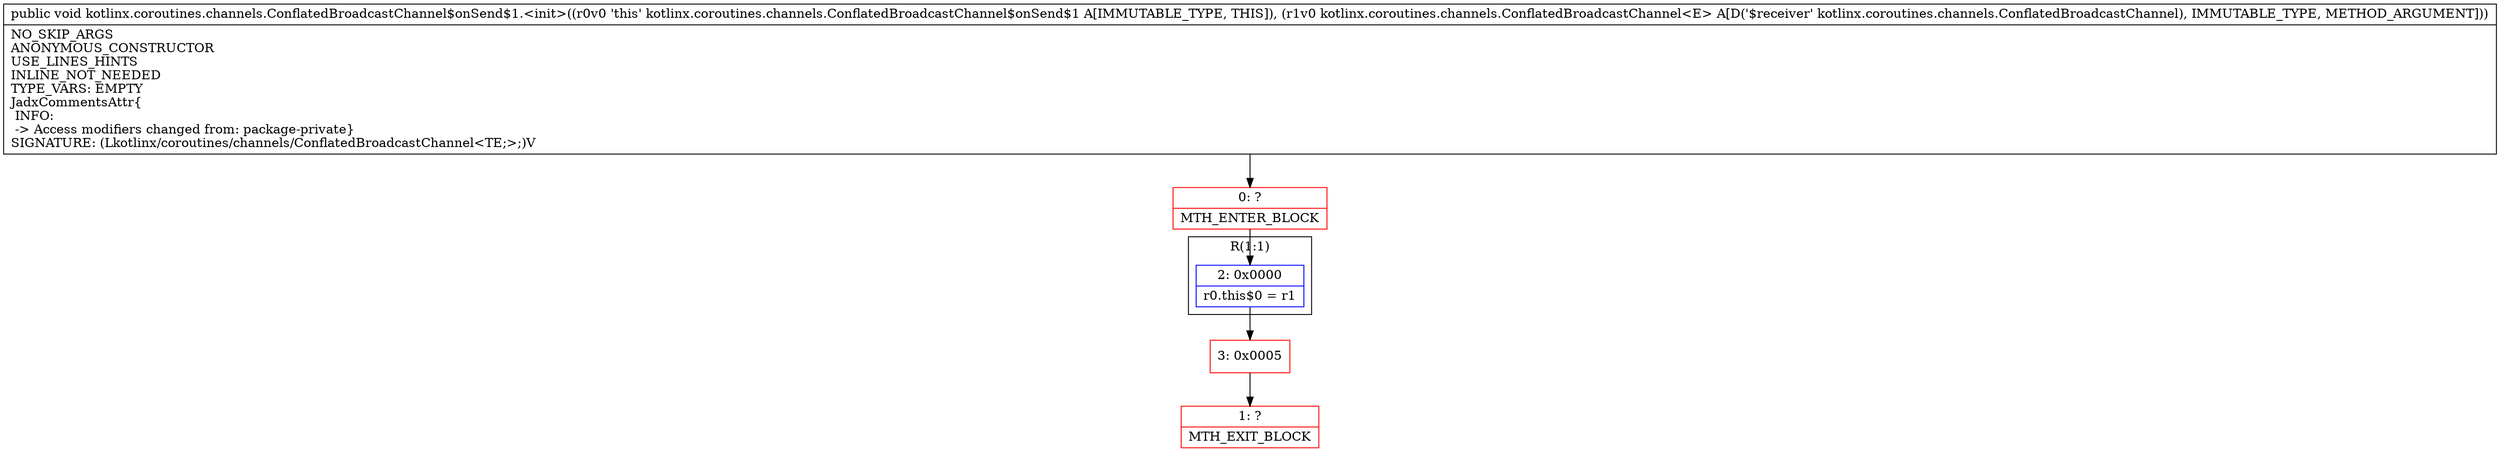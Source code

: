 digraph "CFG forkotlinx.coroutines.channels.ConflatedBroadcastChannel$onSend$1.\<init\>(Lkotlinx\/coroutines\/channels\/ConflatedBroadcastChannel;)V" {
subgraph cluster_Region_997960634 {
label = "R(1:1)";
node [shape=record,color=blue];
Node_2 [shape=record,label="{2\:\ 0x0000|r0.this$0 = r1\l}"];
}
Node_0 [shape=record,color=red,label="{0\:\ ?|MTH_ENTER_BLOCK\l}"];
Node_3 [shape=record,color=red,label="{3\:\ 0x0005}"];
Node_1 [shape=record,color=red,label="{1\:\ ?|MTH_EXIT_BLOCK\l}"];
MethodNode[shape=record,label="{public void kotlinx.coroutines.channels.ConflatedBroadcastChannel$onSend$1.\<init\>((r0v0 'this' kotlinx.coroutines.channels.ConflatedBroadcastChannel$onSend$1 A[IMMUTABLE_TYPE, THIS]), (r1v0 kotlinx.coroutines.channels.ConflatedBroadcastChannel\<E\> A[D('$receiver' kotlinx.coroutines.channels.ConflatedBroadcastChannel), IMMUTABLE_TYPE, METHOD_ARGUMENT]))  | NO_SKIP_ARGS\lANONYMOUS_CONSTRUCTOR\lUSE_LINES_HINTS\lINLINE_NOT_NEEDED\lTYPE_VARS: EMPTY\lJadxCommentsAttr\{\l INFO: \l \-\> Access modifiers changed from: package\-private\}\lSIGNATURE: (Lkotlinx\/coroutines\/channels\/ConflatedBroadcastChannel\<TE;\>;)V\l}"];
MethodNode -> Node_0;Node_2 -> Node_3;
Node_0 -> Node_2;
Node_3 -> Node_1;
}

